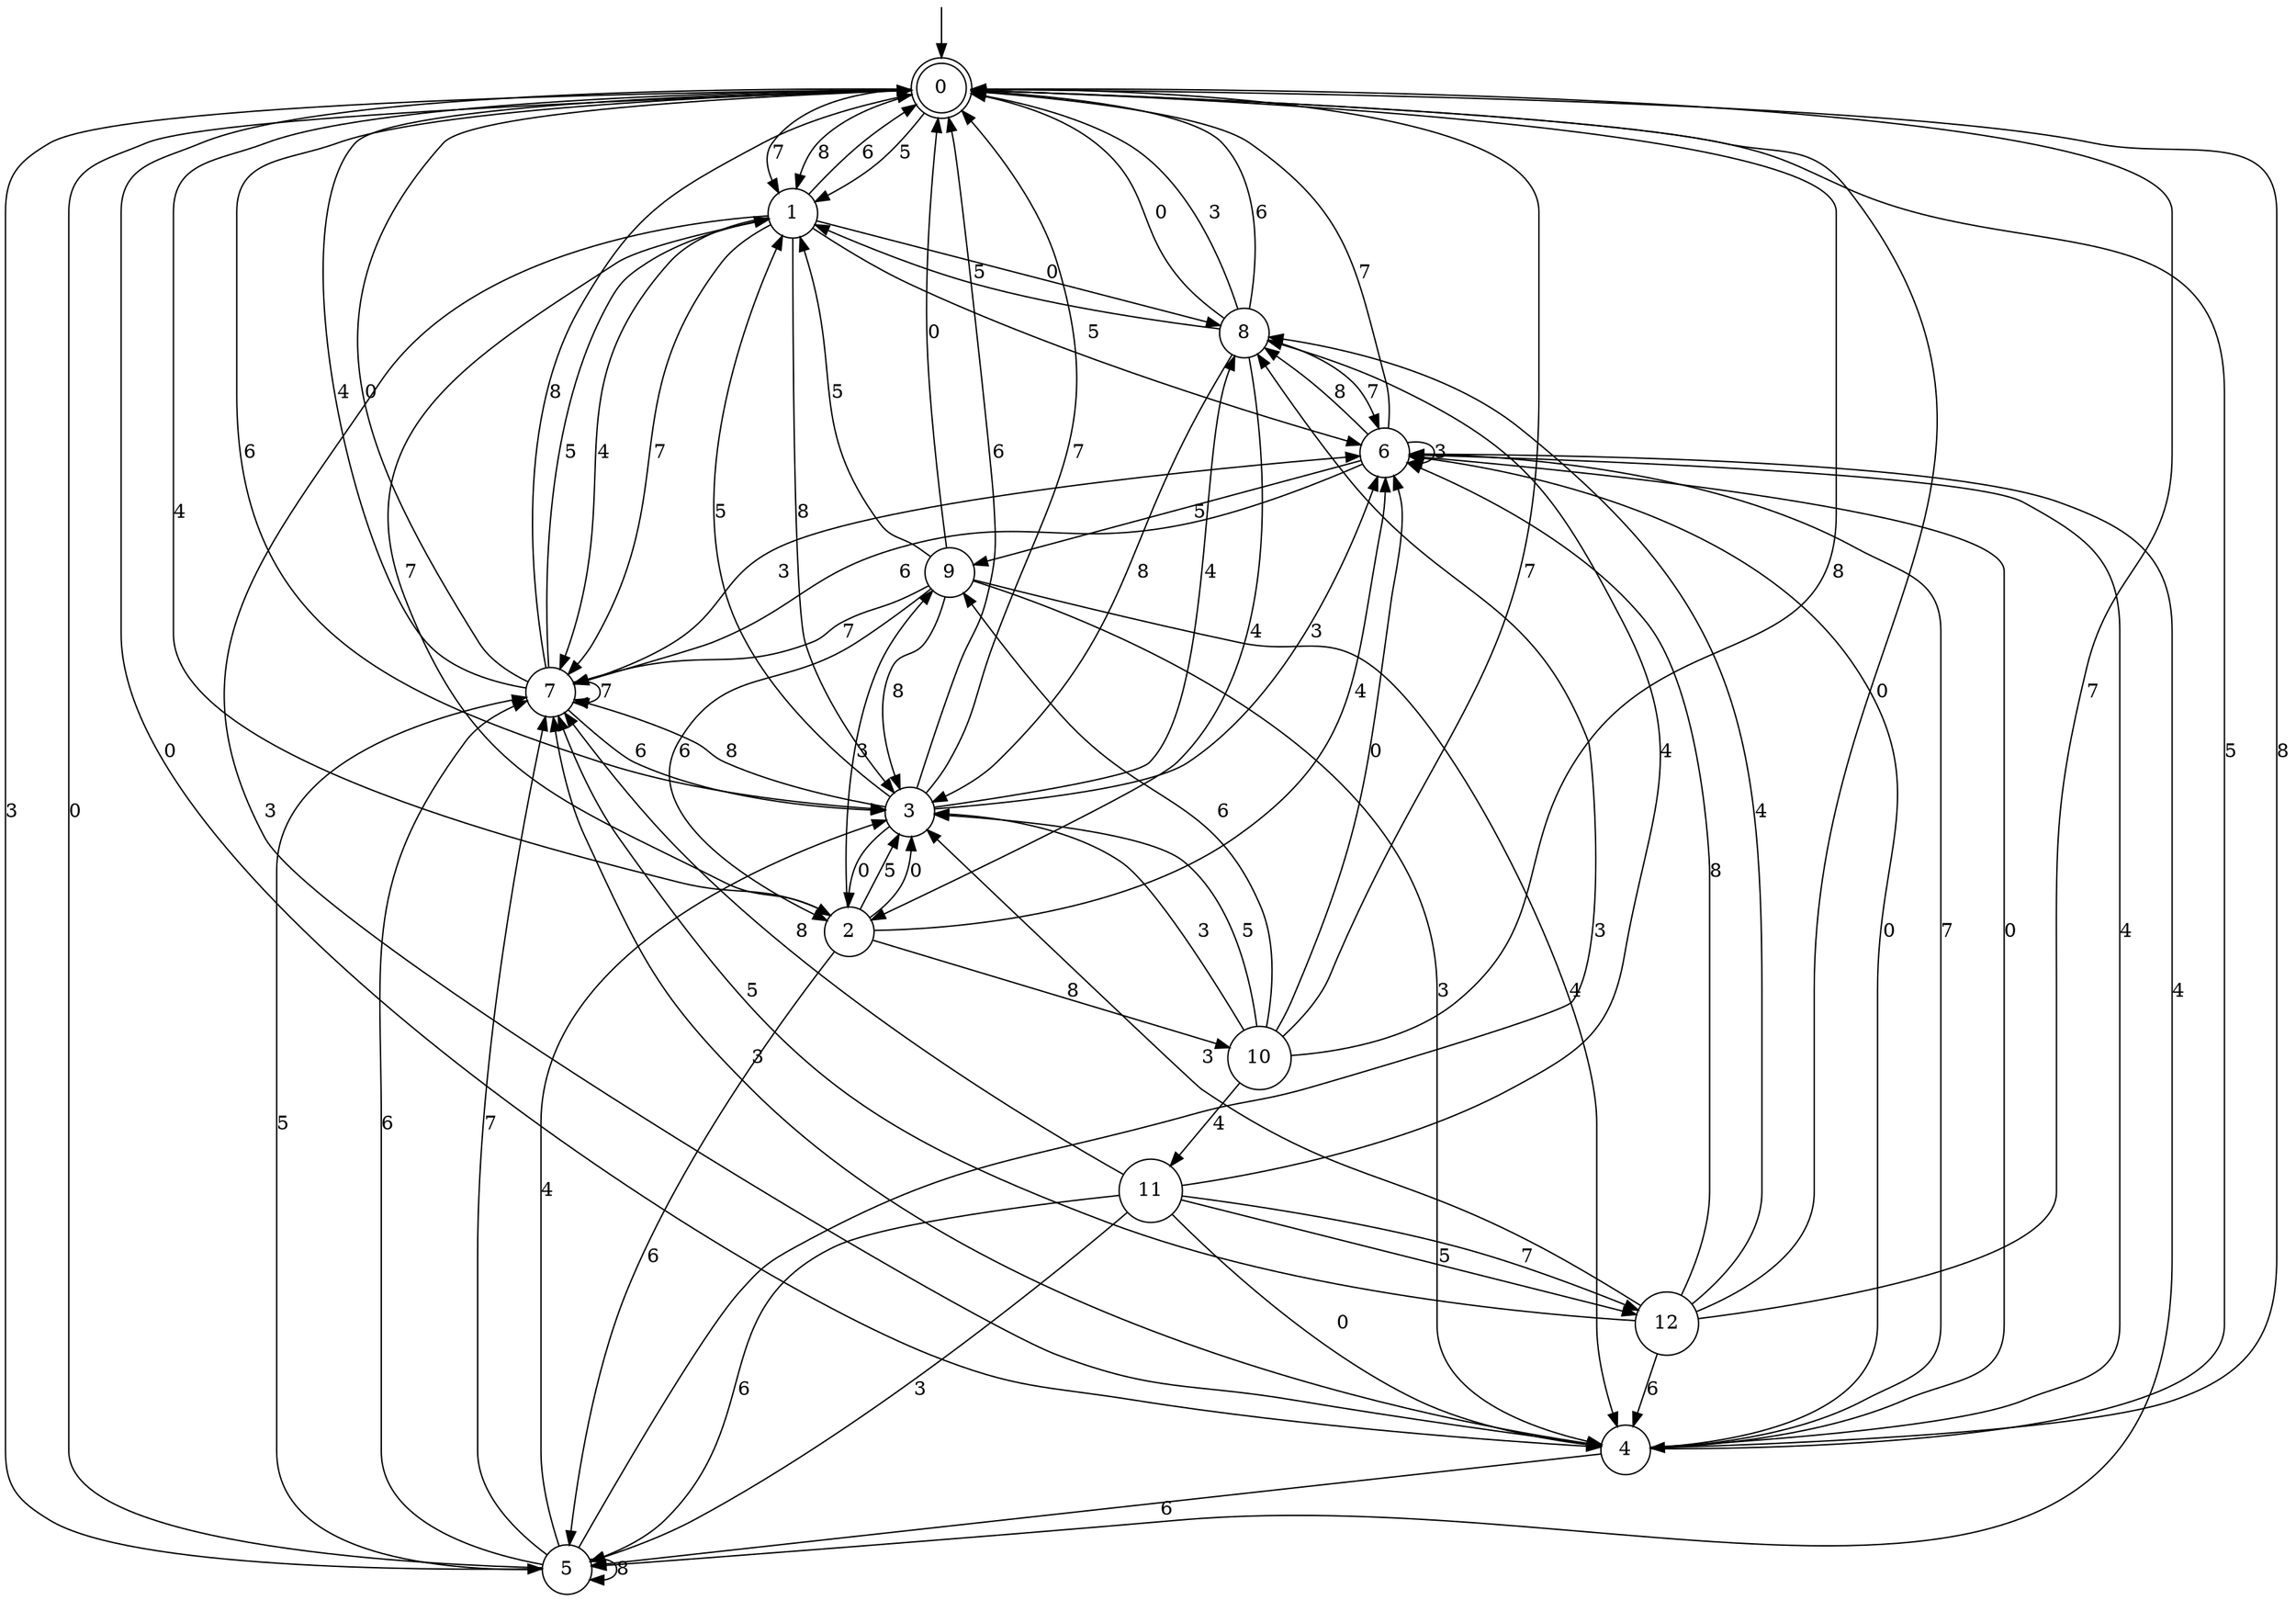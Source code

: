digraph g {

	s0 [shape="doublecircle" label="0"];
	s1 [shape="circle" label="1"];
	s2 [shape="circle" label="2"];
	s3 [shape="circle" label="3"];
	s4 [shape="circle" label="4"];
	s5 [shape="circle" label="5"];
	s6 [shape="circle" label="6"];
	s7 [shape="circle" label="7"];
	s8 [shape="circle" label="8"];
	s9 [shape="circle" label="9"];
	s10 [shape="circle" label="10"];
	s11 [shape="circle" label="11"];
	s12 [shape="circle" label="12"];
	s0 -> s1 [label="5"];
	s0 -> s2 [label="4"];
	s0 -> s3 [label="6"];
	s0 -> s4 [label="0"];
	s0 -> s1 [label="7"];
	s0 -> s5 [label="3"];
	s0 -> s1 [label="8"];
	s1 -> s6 [label="5"];
	s1 -> s7 [label="4"];
	s1 -> s0 [label="6"];
	s1 -> s8 [label="0"];
	s1 -> s7 [label="7"];
	s1 -> s4 [label="3"];
	s1 -> s3 [label="8"];
	s2 -> s3 [label="5"];
	s2 -> s6 [label="4"];
	s2 -> s5 [label="6"];
	s2 -> s3 [label="0"];
	s2 -> s1 [label="7"];
	s2 -> s9 [label="3"];
	s2 -> s10 [label="8"];
	s3 -> s1 [label="5"];
	s3 -> s8 [label="4"];
	s3 -> s0 [label="6"];
	s3 -> s2 [label="0"];
	s3 -> s0 [label="7"];
	s3 -> s6 [label="3"];
	s3 -> s7 [label="8"];
	s4 -> s0 [label="5"];
	s4 -> s6 [label="4"];
	s4 -> s5 [label="6"];
	s4 -> s6 [label="0"];
	s4 -> s6 [label="7"];
	s4 -> s7 [label="3"];
	s4 -> s0 [label="8"];
	s5 -> s7 [label="5"];
	s5 -> s3 [label="4"];
	s5 -> s7 [label="6"];
	s5 -> s0 [label="0"];
	s5 -> s7 [label="7"];
	s5 -> s8 [label="3"];
	s5 -> s5 [label="8"];
	s6 -> s9 [label="5"];
	s6 -> s5 [label="4"];
	s6 -> s7 [label="6"];
	s6 -> s4 [label="0"];
	s6 -> s0 [label="7"];
	s6 -> s6 [label="3"];
	s6 -> s8 [label="8"];
	s7 -> s1 [label="5"];
	s7 -> s0 [label="4"];
	s7 -> s3 [label="6"];
	s7 -> s0 [label="0"];
	s7 -> s7 [label="7"];
	s7 -> s6 [label="3"];
	s7 -> s0 [label="8"];
	s8 -> s1 [label="5"];
	s8 -> s2 [label="4"];
	s8 -> s0 [label="6"];
	s8 -> s0 [label="0"];
	s8 -> s6 [label="7"];
	s8 -> s0 [label="3"];
	s8 -> s3 [label="8"];
	s9 -> s1 [label="5"];
	s9 -> s4 [label="4"];
	s9 -> s2 [label="6"];
	s9 -> s0 [label="0"];
	s9 -> s7 [label="7"];
	s9 -> s4 [label="3"];
	s9 -> s3 [label="8"];
	s10 -> s3 [label="5"];
	s10 -> s11 [label="4"];
	s10 -> s9 [label="6"];
	s10 -> s6 [label="0"];
	s10 -> s0 [label="7"];
	s10 -> s3 [label="3"];
	s10 -> s0 [label="8"];
	s11 -> s12 [label="5"];
	s11 -> s8 [label="4"];
	s11 -> s5 [label="6"];
	s11 -> s4 [label="0"];
	s11 -> s12 [label="7"];
	s11 -> s5 [label="3"];
	s11 -> s7 [label="8"];
	s12 -> s7 [label="5"];
	s12 -> s8 [label="4"];
	s12 -> s4 [label="6"];
	s12 -> s0 [label="0"];
	s12 -> s0 [label="7"];
	s12 -> s3 [label="3"];
	s12 -> s6 [label="8"];

__start0 [label="" shape="none" width="0" height="0"];
__start0 -> s0;

}
